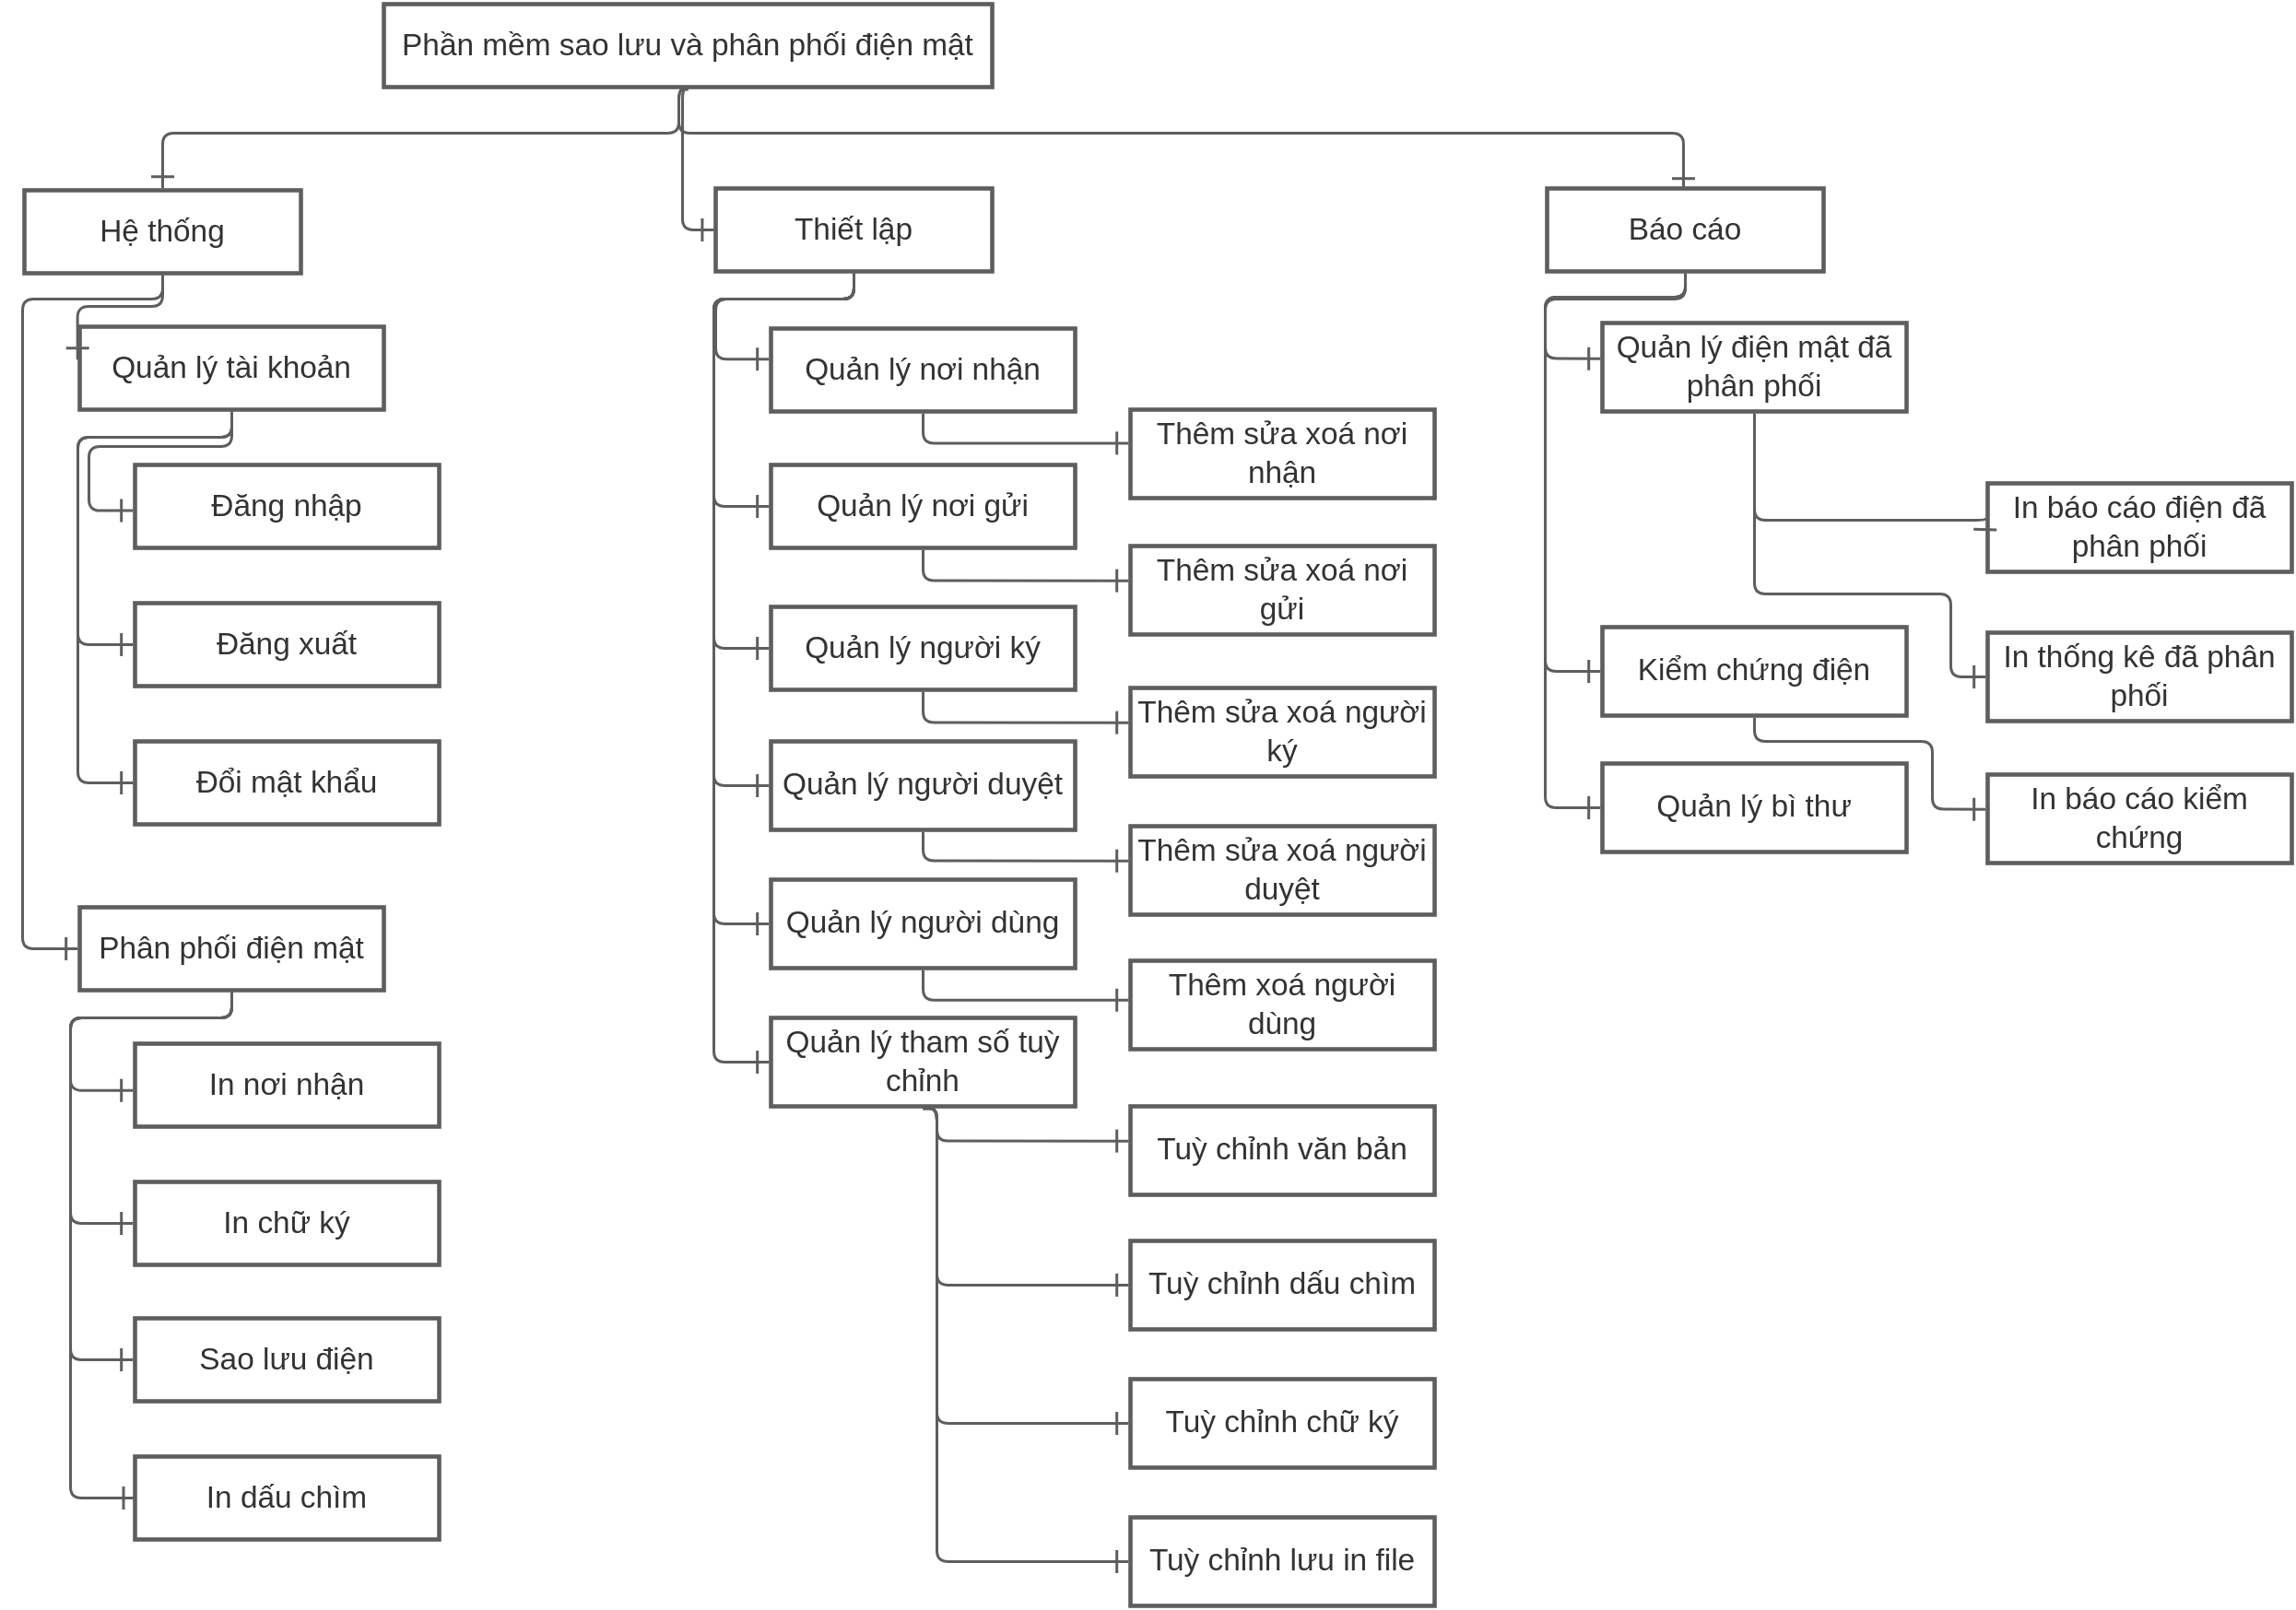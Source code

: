 <mxfile version="14.6.1" type="github">
  <diagram id="HXmjwdDHtW-2PDrq-R1X" name="Page-1">
    <mxGraphModel dx="2245" dy="1555" grid="1" gridSize="10" guides="1" tooltips="1" connect="1" arrows="1" fold="1" page="1" pageScale="1" pageWidth="827" pageHeight="1169" math="0" shadow="0">
      <root>
        <mxCell id="0" />
        <mxCell id="1" parent="0" />
        <UserObject label="Phần mềm sao lưu và phân phối điện mật" lucidchartObjectId="BWRtm46rjLZp" id="SYXMR0q3j1g4OVPBrHDc-1">
          <mxCell style="html=1;overflow=block;blockSpacing=1;whiteSpace=wrap;;whiteSpace=wrap;fontSize=16.7;fontColor=#333333;spacing=3.8;strokeColor=#5e5e5e;strokeOpacity=100;strokeWidth=2.3;" parent="1" vertex="1">
            <mxGeometry x="270" y="80" width="330" height="45" as="geometry" />
          </mxCell>
        </UserObject>
        <UserObject label="Quản lý nơi nhận" lucidchartObjectId="_XRt6zeoN.Gf" id="SYXMR0q3j1g4OVPBrHDc-2">
          <mxCell style="html=1;overflow=block;blockSpacing=1;whiteSpace=wrap;;whiteSpace=wrap;fontSize=16.7;fontColor=#333333;spacing=3.8;strokeColor=#5e5e5e;strokeOpacity=100;strokeWidth=2.3;" parent="1" vertex="1">
            <mxGeometry x="480" y="256" width="165" height="45" as="geometry" />
          </mxCell>
        </UserObject>
        <UserObject label="Quản lý nơi gửi" lucidchartObjectId="zYRtSjyVaJ~g" id="SYXMR0q3j1g4OVPBrHDc-3">
          <mxCell style="html=1;overflow=block;blockSpacing=1;whiteSpace=wrap;;whiteSpace=wrap;fontSize=16.7;fontColor=#333333;spacing=3.8;strokeColor=#5e5e5e;strokeOpacity=100;strokeWidth=2.3;" parent="1" vertex="1">
            <mxGeometry x="480" y="330" width="165" height="45" as="geometry" />
          </mxCell>
        </UserObject>
        <UserObject label="Quản lý người ký" lucidchartObjectId="NYRtOTqZ_NVv" id="SYXMR0q3j1g4OVPBrHDc-4">
          <mxCell style="html=1;overflow=block;blockSpacing=1;whiteSpace=wrap;;whiteSpace=wrap;fontSize=16.7;fontColor=#333333;spacing=3.8;strokeColor=#5e5e5e;strokeOpacity=100;strokeWidth=2.3;" parent="1" vertex="1">
            <mxGeometry x="480" y="407" width="165" height="45" as="geometry" />
          </mxCell>
        </UserObject>
        <UserObject label="Quản lý người duyệt" lucidchartObjectId="8YRtIrDqxyCY" id="SYXMR0q3j1g4OVPBrHDc-5">
          <mxCell style="html=1;overflow=block;blockSpacing=1;whiteSpace=wrap;;whiteSpace=wrap;fontSize=16.7;fontColor=#333333;spacing=3.8;strokeColor=#5e5e5e;strokeOpacity=100;strokeWidth=2.3;" parent="1" vertex="1">
            <mxGeometry x="480" y="480" width="165" height="48" as="geometry" />
          </mxCell>
        </UserObject>
        <UserObject label="Quản lý người dùng" lucidchartObjectId="UZRtOK08Ugrp" id="SYXMR0q3j1g4OVPBrHDc-6">
          <mxCell style="html=1;overflow=block;blockSpacing=1;whiteSpace=wrap;;whiteSpace=wrap;fontSize=16.7;fontColor=#333333;spacing=3.8;strokeColor=#5e5e5e;strokeOpacity=100;strokeWidth=2.3;" parent="1" vertex="1">
            <mxGeometry x="480" y="555" width="165" height="48" as="geometry" />
          </mxCell>
        </UserObject>
        <UserObject label="Hệ thống" lucidchartObjectId="x0RtSGaWzqYy" id="SYXMR0q3j1g4OVPBrHDc-7">
          <mxCell style="html=1;overflow=block;blockSpacing=1;whiteSpace=wrap;;whiteSpace=wrap;fontSize=16.7;fontColor=#333333;spacing=3.8;strokeColor=#5e5e5e;strokeOpacity=100;strokeWidth=2.3;" parent="1" vertex="1">
            <mxGeometry x="75" y="181" width="150" height="45" as="geometry" />
          </mxCell>
        </UserObject>
        <UserObject label="Thiết lập" lucidchartObjectId="O0RtXnmQGvOv" id="SYXMR0q3j1g4OVPBrHDc-8">
          <mxCell style="html=1;overflow=block;blockSpacing=1;whiteSpace=wrap;;whiteSpace=wrap;fontSize=16.7;fontColor=#333333;spacing=3.8;strokeColor=#5e5e5e;strokeOpacity=100;strokeWidth=2.3;" parent="1" vertex="1">
            <mxGeometry x="450" y="180" width="150" height="45" as="geometry" />
          </mxCell>
        </UserObject>
        <UserObject label="Đổi mật khẩu" lucidchartObjectId="U2RtiBz0jdta" id="SYXMR0q3j1g4OVPBrHDc-10">
          <mxCell style="html=1;overflow=block;blockSpacing=1;whiteSpace=wrap;;whiteSpace=wrap;fontSize=16.7;fontColor=#333333;spacing=3.8;strokeColor=#5e5e5e;strokeOpacity=100;strokeWidth=2.3;" parent="1" vertex="1">
            <mxGeometry x="135" y="480" width="165" height="45" as="geometry" />
          </mxCell>
        </UserObject>
        <UserObject label="Quản lý tham số tuỳ chỉnh" lucidchartObjectId=".2RtUtSLXlw7" id="SYXMR0q3j1g4OVPBrHDc-11">
          <mxCell style="html=1;overflow=block;blockSpacing=1;whiteSpace=wrap;;whiteSpace=wrap;fontSize=16.7;fontColor=#333333;spacing=3.8;strokeColor=#5e5e5e;strokeOpacity=100;strokeWidth=2.3;" parent="1" vertex="1">
            <mxGeometry x="480" y="630" width="165" height="48" as="geometry" />
          </mxCell>
        </UserObject>
        <UserObject label="Phân phối điện mật" lucidchartObjectId="83Rt2RFXFAuS" id="SYXMR0q3j1g4OVPBrHDc-12">
          <mxCell style="html=1;overflow=block;blockSpacing=1;whiteSpace=wrap;;whiteSpace=wrap;fontSize=16.7;fontColor=#333333;spacing=3.8;strokeColor=#5e5e5e;strokeOpacity=100;strokeWidth=2.3;" parent="1" vertex="1">
            <mxGeometry x="105" y="570" width="165" height="45" as="geometry" />
          </mxCell>
        </UserObject>
        <UserObject label="In nơi nhận" lucidchartObjectId="q4RttmQEu5-d" id="SYXMR0q3j1g4OVPBrHDc-13">
          <mxCell style="html=1;overflow=block;blockSpacing=1;whiteSpace=wrap;;whiteSpace=wrap;fontSize=16.7;fontColor=#333333;spacing=3.8;strokeColor=#5e5e5e;strokeOpacity=100;strokeWidth=2.3;" parent="1" vertex="1">
            <mxGeometry x="135" y="644" width="165" height="45" as="geometry" />
          </mxCell>
        </UserObject>
        <UserObject label="" lucidchartObjectId="44RtLud3dZWZ" id="SYXMR0q3j1g4OVPBrHDc-14">
          <mxCell style="html=1;jettySize=18;whiteSpace=wrap;fontSize=13;strokeColor=#5E5E5E;strokeWidth=1.5;rounded=1;arcSize=12;edgeStyle=orthogonalEdgeStyle;startArrow=none;;endArrow=ERone;endSize=10;;exitX=0.5;exitY=1.025;exitPerimeter=0;entryX=-0.007;entryY=0.5;entryPerimeter=0;" parent="1" source="SYXMR0q3j1g4OVPBrHDc-1" target="SYXMR0q3j1g4OVPBrHDc-8" edge="1">
            <mxGeometry width="100" height="100" relative="1" as="geometry">
              <Array as="points">
                <mxPoint x="432" y="126" />
                <mxPoint x="432" y="203" />
              </Array>
            </mxGeometry>
          </mxCell>
        </UserObject>
        <UserObject label="" lucidchartObjectId="~4RtuJM~~Rrn" id="SYXMR0q3j1g4OVPBrHDc-15">
          <mxCell style="html=1;jettySize=18;whiteSpace=wrap;fontSize=13;strokeColor=#5E5E5E;strokeWidth=1.5;rounded=1;arcSize=12;edgeStyle=orthogonalEdgeStyle;startArrow=none;;endArrow=ERone;endSize=10;;exitX=0.5;exitY=1.025;exitPerimeter=0;entryX=0.5;entryY=-0.025;entryPerimeter=0;" parent="1" source="SYXMR0q3j1g4OVPBrHDc-1" target="SYXMR0q3j1g4OVPBrHDc-7" edge="1">
            <mxGeometry width="100" height="100" relative="1" as="geometry">
              <Array as="points">
                <mxPoint x="430" y="126" />
                <mxPoint x="430" y="150" />
                <mxPoint x="150" y="150" />
              </Array>
            </mxGeometry>
          </mxCell>
        </UserObject>
        <UserObject label="" lucidchartObjectId="d5RtTB.xoKxd" id="SYXMR0q3j1g4OVPBrHDc-16">
          <mxCell style="html=1;jettySize=18;whiteSpace=wrap;fontSize=13;strokeColor=#5E5E5E;strokeWidth=1.5;rounded=1;arcSize=12;edgeStyle=orthogonalEdgeStyle;startArrow=none;;endArrow=ERone;endSize=10;;exitX=0.5;exitY=1.025;exitPerimeter=0;entryX=0.5;entryY=-0.025;entryPerimeter=0;" parent="1" source="SYXMR0q3j1g4OVPBrHDc-1" edge="1">
            <mxGeometry width="100" height="100" relative="1" as="geometry">
              <Array as="points">
                <mxPoint x="430" y="126" />
                <mxPoint x="430" y="150" />
                <mxPoint x="975" y="150" />
              </Array>
              <mxPoint x="975" y="180.875" as="targetPoint" />
            </mxGeometry>
          </mxCell>
        </UserObject>
        <UserObject label="" lucidchartObjectId="o5Rta2cclwrW" id="SYXMR0q3j1g4OVPBrHDc-17">
          <mxCell style="html=1;jettySize=18;whiteSpace=wrap;fontSize=13;strokeColor=#5E5E5E;strokeWidth=1.5;rounded=1;arcSize=12;edgeStyle=orthogonalEdgeStyle;startArrow=none;;endArrow=ERone;endSize=10;;exitX=0.5;exitY=1.025;exitPerimeter=0;entryX=-0.007;entryY=0.5;entryPerimeter=0;" parent="1" source="SYXMR0q3j1g4OVPBrHDc-8" target="SYXMR0q3j1g4OVPBrHDc-11" edge="1">
            <mxGeometry width="100" height="100" relative="1" as="geometry">
              <Array as="points">
                <mxPoint x="525" y="240" />
                <mxPoint x="449" y="240" />
                <mxPoint x="449" y="654" />
              </Array>
            </mxGeometry>
          </mxCell>
        </UserObject>
        <UserObject label="" lucidchartObjectId="I5RtAfRTcG0i" id="SYXMR0q3j1g4OVPBrHDc-18">
          <mxCell style="html=1;jettySize=18;whiteSpace=wrap;fontSize=13;strokeColor=#5E5E5E;strokeWidth=1.5;rounded=1;arcSize=12;edgeStyle=orthogonalEdgeStyle;startArrow=none;;endArrow=ERone;endSize=10;;exitX=0.5;exitY=1.025;exitPerimeter=0;entryX=-0.007;entryY=0.369;entryPerimeter=0;" parent="1" source="SYXMR0q3j1g4OVPBrHDc-8" target="SYXMR0q3j1g4OVPBrHDc-2" edge="1">
            <mxGeometry width="100" height="100" relative="1" as="geometry">
              <Array as="points">
                <mxPoint x="525" y="240" />
                <mxPoint x="450" y="240" />
                <mxPoint x="450" y="273" />
              </Array>
            </mxGeometry>
          </mxCell>
        </UserObject>
        <UserObject label="" lucidchartObjectId="O5Rtlw.xn-hP" id="SYXMR0q3j1g4OVPBrHDc-19">
          <mxCell style="html=1;jettySize=18;whiteSpace=wrap;fontSize=13;strokeColor=#5E5E5E;strokeWidth=1.5;rounded=1;arcSize=12;edgeStyle=orthogonalEdgeStyle;startArrow=none;;endArrow=ERone;endSize=10;;exitX=0.5;exitY=1.025;exitPerimeter=0;entryX=-0.007;entryY=0.5;entryPerimeter=0;" parent="1" source="SYXMR0q3j1g4OVPBrHDc-8" target="SYXMR0q3j1g4OVPBrHDc-3" edge="1">
            <mxGeometry width="100" height="100" relative="1" as="geometry">
              <Array as="points">
                <mxPoint x="525" y="240" />
                <mxPoint x="449" y="240" />
                <mxPoint x="449" y="353" />
              </Array>
            </mxGeometry>
          </mxCell>
        </UserObject>
        <UserObject label="" lucidchartObjectId="X5Rtr92_vJYC" id="SYXMR0q3j1g4OVPBrHDc-20">
          <mxCell style="html=1;jettySize=18;whiteSpace=wrap;fontSize=13;strokeColor=#5E5E5E;strokeWidth=1.5;rounded=1;arcSize=12;edgeStyle=orthogonalEdgeStyle;startArrow=none;;endArrow=ERone;endSize=10;;exitX=0.5;exitY=1.025;exitPerimeter=0;entryX=-0.007;entryY=0.5;entryPerimeter=0;" parent="1" source="SYXMR0q3j1g4OVPBrHDc-8" target="SYXMR0q3j1g4OVPBrHDc-4" edge="1">
            <mxGeometry width="100" height="100" relative="1" as="geometry">
              <Array as="points">
                <mxPoint x="525" y="240" />
                <mxPoint x="449" y="240" />
                <mxPoint x="449" y="430" />
              </Array>
            </mxGeometry>
          </mxCell>
        </UserObject>
        <UserObject label="" lucidchartObjectId="15RtAZ68ysGj" id="SYXMR0q3j1g4OVPBrHDc-21">
          <mxCell style="html=1;jettySize=18;whiteSpace=wrap;fontSize=13;strokeColor=#5E5E5E;strokeWidth=1.5;rounded=1;arcSize=12;edgeStyle=orthogonalEdgeStyle;startArrow=none;;endArrow=ERone;endSize=10;;exitX=0.5;exitY=1.025;exitPerimeter=0;entryX=-0.007;entryY=0.5;entryPerimeter=0;" parent="1" source="SYXMR0q3j1g4OVPBrHDc-8" target="SYXMR0q3j1g4OVPBrHDc-5" edge="1">
            <mxGeometry width="100" height="100" relative="1" as="geometry">
              <Array as="points">
                <mxPoint x="525" y="240" />
                <mxPoint x="449" y="240" />
                <mxPoint x="449" y="504" />
              </Array>
            </mxGeometry>
          </mxCell>
        </UserObject>
        <UserObject label="" lucidchartObjectId="45Rtf0YArZXg" id="SYXMR0q3j1g4OVPBrHDc-22">
          <mxCell style="html=1;jettySize=18;whiteSpace=wrap;fontSize=13;strokeColor=#5E5E5E;strokeWidth=1.5;rounded=1;arcSize=12;edgeStyle=orthogonalEdgeStyle;startArrow=none;;endArrow=ERone;endSize=10;;exitX=0.5;exitY=1.025;exitPerimeter=0;entryX=-0.007;entryY=0.5;entryPerimeter=0;" parent="1" source="SYXMR0q3j1g4OVPBrHDc-8" target="SYXMR0q3j1g4OVPBrHDc-6" edge="1">
            <mxGeometry width="100" height="100" relative="1" as="geometry">
              <Array as="points">
                <mxPoint x="525" y="240" />
                <mxPoint x="449" y="240" />
                <mxPoint x="449" y="579" />
              </Array>
            </mxGeometry>
          </mxCell>
        </UserObject>
        <UserObject label="Quản lý tài khoản" lucidchartObjectId="F.RtwlzIb5BY" id="SYXMR0q3j1g4OVPBrHDc-23">
          <mxCell style="html=1;overflow=block;blockSpacing=1;whiteSpace=wrap;;whiteSpace=wrap;fontSize=16.7;fontColor=#333333;spacing=3.8;strokeColor=#5e5e5e;strokeOpacity=100;strokeWidth=2.3;" parent="1" vertex="1">
            <mxGeometry x="105" y="255" width="165" height="45" as="geometry" />
          </mxCell>
        </UserObject>
        <UserObject label="Đăng nhập" lucidchartObjectId="b~RtRSquqPIY" id="SYXMR0q3j1g4OVPBrHDc-24">
          <mxCell style="html=1;overflow=block;blockSpacing=1;whiteSpace=wrap;;whiteSpace=wrap;fontSize=16.7;fontColor=#333333;spacing=3.8;strokeColor=#5e5e5e;strokeOpacity=100;strokeWidth=2.3;" parent="1" vertex="1">
            <mxGeometry x="135" y="330" width="165" height="45" as="geometry" />
          </mxCell>
        </UserObject>
        <UserObject label="Đăng xuất" lucidchartObjectId="l~RtHNCokl0." id="SYXMR0q3j1g4OVPBrHDc-25">
          <mxCell style="html=1;overflow=block;blockSpacing=1;whiteSpace=wrap;;whiteSpace=wrap;fontSize=16.7;fontColor=#333333;spacing=3.8;strokeColor=#5e5e5e;strokeOpacity=100;strokeWidth=2.3;" parent="1" vertex="1">
            <mxGeometry x="135" y="405" width="165" height="45" as="geometry" />
          </mxCell>
        </UserObject>
        <UserObject label="" lucidchartObjectId="DcStPfMn7d6g" id="SYXMR0q3j1g4OVPBrHDc-29">
          <mxCell style="html=1;jettySize=18;whiteSpace=wrap;fontSize=13;strokeColor=#5E5E5E;strokeWidth=1.5;rounded=1;arcSize=12;edgeStyle=orthogonalEdgeStyle;startArrow=none;;endArrow=ERone;endSize=10;;exitX=0.5;exitY=1.025;exitPerimeter=0;entryX=-0.007;entryY=0.397;entryPerimeter=0;" parent="1" source="SYXMR0q3j1g4OVPBrHDc-7" target="SYXMR0q3j1g4OVPBrHDc-23" edge="1">
            <mxGeometry width="100" height="100" relative="1" as="geometry">
              <Array as="points" />
            </mxGeometry>
          </mxCell>
        </UserObject>
        <UserObject label="" lucidchartObjectId="IcSt.SOY5_kw" id="SYXMR0q3j1g4OVPBrHDc-30">
          <mxCell style="html=1;jettySize=18;whiteSpace=wrap;fontSize=13;strokeColor=#5E5E5E;strokeWidth=1.5;rounded=1;arcSize=12;edgeStyle=orthogonalEdgeStyle;startArrow=none;;endArrow=ERone;endSize=10;;exitX=0.5;exitY=1.025;exitPerimeter=0;entryX=-0.007;entryY=0.5;entryPerimeter=0;" parent="1" source="SYXMR0q3j1g4OVPBrHDc-7" target="SYXMR0q3j1g4OVPBrHDc-12" edge="1">
            <mxGeometry width="100" height="100" relative="1" as="geometry">
              <Array as="points">
                <mxPoint x="150" y="240" />
                <mxPoint x="74" y="240" />
                <mxPoint x="74" y="593" />
              </Array>
            </mxGeometry>
          </mxCell>
        </UserObject>
        <UserObject label="" lucidchartObjectId="0cStZXvyF0i_" id="SYXMR0q3j1g4OVPBrHDc-31">
          <mxCell style="html=1;jettySize=18;whiteSpace=wrap;fontSize=13;strokeColor=#5E5E5E;strokeWidth=1.5;rounded=1;arcSize=12;edgeStyle=orthogonalEdgeStyle;startArrow=none;;endArrow=ERone;endSize=10;;exitX=0.5;exitY=1.025;exitPerimeter=0;entryX=-0.007;entryY=0.55;entryPerimeter=0;" parent="1" source="SYXMR0q3j1g4OVPBrHDc-23" target="SYXMR0q3j1g4OVPBrHDc-24" edge="1">
            <mxGeometry width="100" height="100" relative="1" as="geometry">
              <Array as="points">
                <mxPoint x="188" y="320" />
                <mxPoint x="110" y="320" />
                <mxPoint x="110" y="355" />
              </Array>
            </mxGeometry>
          </mxCell>
        </UserObject>
        <UserObject label="" lucidchartObjectId="6cStt-LFvuJ4" id="SYXMR0q3j1g4OVPBrHDc-32">
          <mxCell style="html=1;jettySize=18;whiteSpace=wrap;fontSize=13;strokeColor=#5E5E5E;strokeWidth=1.5;rounded=1;arcSize=12;edgeStyle=orthogonalEdgeStyle;startArrow=none;;endArrow=ERone;endSize=10;;exitX=0.5;exitY=1.025;exitPerimeter=0;entryX=-0.007;entryY=0.5;entryPerimeter=0;" parent="1" source="SYXMR0q3j1g4OVPBrHDc-23" target="SYXMR0q3j1g4OVPBrHDc-25" edge="1">
            <mxGeometry width="100" height="100" relative="1" as="geometry">
              <Array as="points">
                <mxPoint x="188" y="315" />
                <mxPoint x="104" y="315" />
                <mxPoint x="104" y="428" />
              </Array>
            </mxGeometry>
          </mxCell>
        </UserObject>
        <UserObject label="" lucidchartObjectId="cdStKkcxMZG1" id="SYXMR0q3j1g4OVPBrHDc-33">
          <mxCell style="html=1;jettySize=18;whiteSpace=wrap;fontSize=13;strokeColor=#5E5E5E;strokeWidth=1.5;rounded=1;arcSize=12;edgeStyle=orthogonalEdgeStyle;startArrow=none;;endArrow=ERone;endSize=10;;exitX=0.5;exitY=1.025;exitPerimeter=0;entryX=-0.007;entryY=0.5;entryPerimeter=0;" parent="1" source="SYXMR0q3j1g4OVPBrHDc-23" target="SYXMR0q3j1g4OVPBrHDc-10" edge="1">
            <mxGeometry width="100" height="100" relative="1" as="geometry">
              <Array as="points">
                <mxPoint x="188" y="315" />
                <mxPoint x="104" y="315" />
                <mxPoint x="104" y="503" />
              </Array>
            </mxGeometry>
          </mxCell>
        </UserObject>
        <UserObject label="In chữ ký" lucidchartObjectId="OdStDjDrAuDr" id="SYXMR0q3j1g4OVPBrHDc-34">
          <mxCell style="html=1;overflow=block;blockSpacing=1;whiteSpace=wrap;;whiteSpace=wrap;fontSize=16.7;fontColor=#333333;spacing=3.8;strokeColor=#5e5e5e;strokeOpacity=100;strokeWidth=2.3;" parent="1" vertex="1">
            <mxGeometry x="135" y="719" width="165" height="45" as="geometry" />
          </mxCell>
        </UserObject>
        <UserObject label=" Sao lưu điện" lucidchartObjectId="ueStz-44g-aY" id="SYXMR0q3j1g4OVPBrHDc-35">
          <mxCell style="html=1;overflow=block;blockSpacing=1;whiteSpace=wrap;;whiteSpace=wrap;fontSize=16.7;fontColor=#333333;spacing=3.8;strokeColor=#5e5e5e;strokeOpacity=100;strokeWidth=2.3;" parent="1" vertex="1">
            <mxGeometry x="135" y="793" width="165" height="45" as="geometry" />
          </mxCell>
        </UserObject>
        <UserObject label="" lucidchartObjectId="jfStp-W89U2F" id="SYXMR0q3j1g4OVPBrHDc-36">
          <mxCell style="html=1;jettySize=18;whiteSpace=wrap;fontSize=13;strokeColor=#5E5E5E;strokeWidth=1.5;rounded=1;arcSize=12;edgeStyle=orthogonalEdgeStyle;startArrow=none;;endArrow=ERone;endSize=10;;exitX=0.5;exitY=1.025;exitPerimeter=0;entryX=-0.007;entryY=0.564;entryPerimeter=0;" parent="1" source="SYXMR0q3j1g4OVPBrHDc-12" target="SYXMR0q3j1g4OVPBrHDc-13" edge="1">
            <mxGeometry width="100" height="100" relative="1" as="geometry">
              <Array as="points">
                <mxPoint x="188" y="630" />
                <mxPoint x="100" y="630" />
                <mxPoint x="100" y="669" />
              </Array>
            </mxGeometry>
          </mxCell>
        </UserObject>
        <UserObject label="" lucidchartObjectId="nfStR-.Wux1q" id="SYXMR0q3j1g4OVPBrHDc-37">
          <mxCell style="html=1;jettySize=18;whiteSpace=wrap;fontSize=13;strokeColor=#5E5E5E;strokeWidth=1.5;rounded=1;arcSize=12;edgeStyle=orthogonalEdgeStyle;startArrow=none;;endArrow=ERone;endSize=10;;exitX=0.5;exitY=1.025;exitPerimeter=0;entryX=-0.007;entryY=0.5;entryPerimeter=0;" parent="1" source="SYXMR0q3j1g4OVPBrHDc-12" target="SYXMR0q3j1g4OVPBrHDc-34" edge="1">
            <mxGeometry width="100" height="100" relative="1" as="geometry">
              <Array as="points">
                <mxPoint x="188" y="630" />
                <mxPoint x="100" y="630" />
                <mxPoint x="100" y="742" />
              </Array>
            </mxGeometry>
          </mxCell>
        </UserObject>
        <UserObject label="" lucidchartObjectId="rfStXBlX055." id="SYXMR0q3j1g4OVPBrHDc-38">
          <mxCell style="html=1;jettySize=18;whiteSpace=wrap;fontSize=13;strokeColor=#5E5E5E;strokeWidth=1.5;rounded=1;arcSize=12;edgeStyle=orthogonalEdgeStyle;startArrow=none;;endArrow=ERone;endSize=10;;exitX=0.5;exitY=1.025;exitPerimeter=0;entryX=-0.007;entryY=0.5;entryPerimeter=0;" parent="1" source="SYXMR0q3j1g4OVPBrHDc-12" target="SYXMR0q3j1g4OVPBrHDc-35" edge="1">
            <mxGeometry width="100" height="100" relative="1" as="geometry">
              <Array as="points">
                <mxPoint x="188" y="630" />
                <mxPoint x="100" y="630" />
                <mxPoint x="100" y="816" />
              </Array>
            </mxGeometry>
          </mxCell>
        </UserObject>
        <UserObject label="Thêm sửa xoá nơi nhận" lucidchartObjectId="IgStCuuDvAbt" id="SYXMR0q3j1g4OVPBrHDc-42">
          <mxCell style="html=1;overflow=block;blockSpacing=1;whiteSpace=wrap;;whiteSpace=wrap;fontSize=16.7;fontColor=#333333;spacing=3.8;strokeColor=#5e5e5e;strokeOpacity=100;strokeWidth=2.3;" parent="1" vertex="1">
            <mxGeometry x="675" y="300" width="165" height="48" as="geometry" />
          </mxCell>
        </UserObject>
        <UserObject label="Thêm sửa xoá nơi gửi" lucidchartObjectId="3gSt-o6NFaS." id="SYXMR0q3j1g4OVPBrHDc-43">
          <mxCell style="html=1;overflow=block;blockSpacing=1;whiteSpace=wrap;;whiteSpace=wrap;fontSize=16.7;fontColor=#333333;spacing=3.8;strokeColor=#5e5e5e;strokeOpacity=100;strokeWidth=2.3;" parent="1" vertex="1">
            <mxGeometry x="675" y="374" width="165" height="48" as="geometry" />
          </mxCell>
        </UserObject>
        <UserObject label="Thêm sửa xoá người ký" lucidchartObjectId="chStgV_YIUC." id="SYXMR0q3j1g4OVPBrHDc-44">
          <mxCell style="html=1;overflow=block;blockSpacing=1;whiteSpace=wrap;;whiteSpace=wrap;fontSize=16.7;fontColor=#333333;spacing=3.8;strokeColor=#5e5e5e;strokeOpacity=100;strokeWidth=2.3;" parent="1" vertex="1">
            <mxGeometry x="675" y="451" width="165" height="48" as="geometry" />
          </mxCell>
        </UserObject>
        <UserObject label="Thêm xoá người dùng" lucidchartObjectId="vhStVbTzX4ot" id="SYXMR0q3j1g4OVPBrHDc-45">
          <mxCell style="html=1;overflow=block;blockSpacing=1;whiteSpace=wrap;;whiteSpace=wrap;fontSize=16.7;fontColor=#333333;spacing=3.8;strokeColor=#5e5e5e;strokeOpacity=100;strokeWidth=2.3;" parent="1" vertex="1">
            <mxGeometry x="675" y="599" width="165" height="48" as="geometry" />
          </mxCell>
        </UserObject>
        <UserObject label="Thêm sửa xoá người duyệt" lucidchartObjectId="xhStHcR59zLu" id="SYXMR0q3j1g4OVPBrHDc-46">
          <mxCell style="html=1;overflow=block;blockSpacing=1;whiteSpace=wrap;;whiteSpace=wrap;fontSize=16.7;fontColor=#333333;spacing=3.8;strokeColor=#5e5e5e;strokeOpacity=100;strokeWidth=2.3;" parent="1" vertex="1">
            <mxGeometry x="675" y="526" width="165" height="48" as="geometry" />
          </mxCell>
        </UserObject>
        <UserObject label="Tuỳ chỉnh văn bản" lucidchartObjectId=".hSt70pu1bUK" id="SYXMR0q3j1g4OVPBrHDc-47">
          <mxCell style="html=1;overflow=block;blockSpacing=1;whiteSpace=wrap;;whiteSpace=wrap;fontSize=16.7;fontColor=#333333;spacing=3.8;strokeColor=#5e5e5e;strokeOpacity=100;strokeWidth=2.3;" parent="1" vertex="1">
            <mxGeometry x="675" y="678" width="165" height="48" as="geometry" />
          </mxCell>
        </UserObject>
        <UserObject label="Tuỳ chỉnh dấu chìm" lucidchartObjectId="QiStZsH8k4G-" id="SYXMR0q3j1g4OVPBrHDc-48">
          <mxCell style="html=1;overflow=block;blockSpacing=1;whiteSpace=wrap;;whiteSpace=wrap;fontSize=16.7;fontColor=#333333;spacing=3.8;strokeColor=#5e5e5e;strokeOpacity=100;strokeWidth=2.3;" parent="1" vertex="1">
            <mxGeometry x="675" y="751" width="165" height="48" as="geometry" />
          </mxCell>
        </UserObject>
        <UserObject label="Tuỳ chỉnh chữ ký" lucidchartObjectId=".iSt6mAJOEX2" id="SYXMR0q3j1g4OVPBrHDc-49">
          <mxCell style="html=1;overflow=block;blockSpacing=1;whiteSpace=wrap;;whiteSpace=wrap;fontSize=16.7;fontColor=#333333;spacing=3.8;strokeColor=#5e5e5e;strokeOpacity=100;strokeWidth=2.3;" parent="1" vertex="1">
            <mxGeometry x="675" y="826" width="165" height="48" as="geometry" />
          </mxCell>
        </UserObject>
        <UserObject label="Tuỳ chỉnh lưu in file" lucidchartObjectId="IjStJTXk00E2" id="SYXMR0q3j1g4OVPBrHDc-50">
          <mxCell style="html=1;overflow=block;blockSpacing=1;whiteSpace=wrap;;whiteSpace=wrap;fontSize=16.7;fontColor=#333333;spacing=3.8;strokeColor=#5e5e5e;strokeOpacity=100;strokeWidth=2.3;" parent="1" vertex="1">
            <mxGeometry x="675" y="901" width="165" height="48" as="geometry" />
          </mxCell>
        </UserObject>
        <UserObject label="" lucidchartObjectId="YjStvUbylQ.s" id="SYXMR0q3j1g4OVPBrHDc-51">
          <mxCell style="html=1;jettySize=18;whiteSpace=wrap;fontSize=13;strokeColor=#5E5E5E;strokeWidth=1.5;rounded=1;arcSize=12;edgeStyle=orthogonalEdgeStyle;startArrow=none;;endArrow=ERone;endSize=10;;exitX=0.5;exitY=1.024;exitPerimeter=0;entryX=-0.007;entryY=0.392;entryPerimeter=0;" parent="1" source="SYXMR0q3j1g4OVPBrHDc-11" target="SYXMR0q3j1g4OVPBrHDc-47" edge="1">
            <mxGeometry width="100" height="100" relative="1" as="geometry">
              <Array as="points">
                <mxPoint x="570" y="679" />
                <mxPoint x="570" y="697" />
              </Array>
            </mxGeometry>
          </mxCell>
        </UserObject>
        <UserObject label="" lucidchartObjectId="5jStCqbdPUYr" id="SYXMR0q3j1g4OVPBrHDc-52">
          <mxCell style="html=1;jettySize=18;whiteSpace=wrap;fontSize=13;strokeColor=#5E5E5E;strokeWidth=1.5;rounded=1;arcSize=12;edgeStyle=orthogonalEdgeStyle;startArrow=none;;endArrow=ERone;endSize=10;;exitX=0.5;exitY=1.025;exitPerimeter=0;entryX=-0.007;entryY=0.379;entryPerimeter=0;" parent="1" source="SYXMR0q3j1g4OVPBrHDc-2" target="SYXMR0q3j1g4OVPBrHDc-42" edge="1">
            <mxGeometry width="100" height="100" relative="1" as="geometry">
              <Array as="points">
                <mxPoint x="563" y="318" />
              </Array>
            </mxGeometry>
          </mxCell>
        </UserObject>
        <UserObject label="" lucidchartObjectId="9jStsfzBCAd1" id="SYXMR0q3j1g4OVPBrHDc-53">
          <mxCell style="html=1;jettySize=18;whiteSpace=wrap;fontSize=13;strokeColor=#5E5E5E;strokeWidth=1.5;rounded=1;arcSize=12;edgeStyle=orthogonalEdgeStyle;startArrow=none;;endArrow=ERone;endSize=10;;exitX=0.5;exitY=1.025;exitPerimeter=0;entryX=-0.007;entryY=0.392;entryPerimeter=0;" parent="1" source="SYXMR0q3j1g4OVPBrHDc-3" target="SYXMR0q3j1g4OVPBrHDc-43" edge="1">
            <mxGeometry width="100" height="100" relative="1" as="geometry">
              <Array as="points">
                <mxPoint x="563" y="393" />
              </Array>
            </mxGeometry>
          </mxCell>
        </UserObject>
        <UserObject label="" lucidchartObjectId="~jStavuc6i3A" id="SYXMR0q3j1g4OVPBrHDc-54">
          <mxCell style="html=1;jettySize=18;whiteSpace=wrap;fontSize=13;strokeColor=#5E5E5E;strokeWidth=1.5;rounded=1;arcSize=12;edgeStyle=orthogonalEdgeStyle;startArrow=none;;endArrow=ERone;endSize=10;;exitX=0.5;exitY=1.025;exitPerimeter=0;entryX=-0.007;entryY=0.392;entryPerimeter=0;" parent="1" source="SYXMR0q3j1g4OVPBrHDc-4" target="SYXMR0q3j1g4OVPBrHDc-44" edge="1">
            <mxGeometry width="100" height="100" relative="1" as="geometry">
              <Array as="points">
                <mxPoint x="563" y="470" />
              </Array>
            </mxGeometry>
          </mxCell>
        </UserObject>
        <UserObject label="" lucidchartObjectId="bkStI-TbMNXp" id="SYXMR0q3j1g4OVPBrHDc-55">
          <mxCell style="html=1;jettySize=18;whiteSpace=wrap;fontSize=13;strokeColor=#5E5E5E;strokeWidth=1.5;rounded=1;arcSize=12;edgeStyle=orthogonalEdgeStyle;startArrow=none;;endArrow=ERone;endSize=10;;exitX=0.5;exitY=1.024;exitPerimeter=0;entryX=-0.007;entryY=0.392;entryPerimeter=0;" parent="1" source="SYXMR0q3j1g4OVPBrHDc-5" target="SYXMR0q3j1g4OVPBrHDc-46" edge="1">
            <mxGeometry width="100" height="100" relative="1" as="geometry">
              <Array as="points">
                <mxPoint x="563" y="545" />
              </Array>
            </mxGeometry>
          </mxCell>
        </UserObject>
        <UserObject label="" lucidchartObjectId="dkStE_tX~yZE" id="SYXMR0q3j1g4OVPBrHDc-56">
          <mxCell style="html=1;jettySize=18;whiteSpace=wrap;fontSize=13;strokeColor=#5E5E5E;strokeWidth=1.5;rounded=1;arcSize=12;edgeStyle=orthogonalEdgeStyle;startArrow=none;;endArrow=ERone;endSize=10;;exitX=0.5;exitY=1.024;exitPerimeter=0;entryX=-0.007;entryY=0.445;entryPerimeter=0;" parent="1" source="SYXMR0q3j1g4OVPBrHDc-6" target="SYXMR0q3j1g4OVPBrHDc-45" edge="1">
            <mxGeometry width="100" height="100" relative="1" as="geometry">
              <Array as="points">
                <mxPoint x="563" y="620" />
              </Array>
            </mxGeometry>
          </mxCell>
        </UserObject>
        <UserObject label="" lucidchartObjectId="fkStBbWZT2lS" id="SYXMR0q3j1g4OVPBrHDc-57">
          <mxCell style="html=1;jettySize=18;whiteSpace=wrap;fontSize=13;strokeColor=#5E5E5E;strokeWidth=1.5;rounded=1;arcSize=12;edgeStyle=orthogonalEdgeStyle;startArrow=none;;endArrow=ERone;endSize=10;;exitX=0.5;exitY=1.024;exitPerimeter=0;entryX=-0.007;entryY=0.5;entryPerimeter=0;" parent="1" source="SYXMR0q3j1g4OVPBrHDc-11" target="SYXMR0q3j1g4OVPBrHDc-48" edge="1">
            <mxGeometry width="100" height="100" relative="1" as="geometry">
              <Array as="points">
                <mxPoint x="570" y="679" />
                <mxPoint x="570" y="775" />
              </Array>
            </mxGeometry>
          </mxCell>
        </UserObject>
        <UserObject label="" lucidchartObjectId="kkStonSwtsTt" id="SYXMR0q3j1g4OVPBrHDc-58">
          <mxCell style="html=1;jettySize=18;whiteSpace=wrap;fontSize=13;strokeColor=#5E5E5E;strokeWidth=1.5;rounded=1;arcSize=12;edgeStyle=orthogonalEdgeStyle;startArrow=none;;endArrow=ERone;endSize=10;;exitX=0.5;exitY=1.024;exitPerimeter=0;entryX=-0.007;entryY=0.5;entryPerimeter=0;" parent="1" source="SYXMR0q3j1g4OVPBrHDc-11" target="SYXMR0q3j1g4OVPBrHDc-49" edge="1">
            <mxGeometry width="100" height="100" relative="1" as="geometry">
              <Array as="points">
                <mxPoint x="570" y="679" />
                <mxPoint x="570" y="850" />
              </Array>
            </mxGeometry>
          </mxCell>
        </UserObject>
        <UserObject label="" lucidchartObjectId="okStrSnm3kxF" id="SYXMR0q3j1g4OVPBrHDc-59">
          <mxCell style="html=1;jettySize=18;whiteSpace=wrap;fontSize=13;strokeColor=#5E5E5E;strokeWidth=1.5;rounded=1;arcSize=12;edgeStyle=orthogonalEdgeStyle;startArrow=none;;endArrow=ERone;endSize=10;;exitX=0.5;exitY=1.024;exitPerimeter=0;entryX=-0.007;entryY=0.5;entryPerimeter=0;" parent="1" source="SYXMR0q3j1g4OVPBrHDc-11" target="SYXMR0q3j1g4OVPBrHDc-50" edge="1">
            <mxGeometry width="100" height="100" relative="1" as="geometry">
              <Array as="points">
                <mxPoint x="570" y="679" />
                <mxPoint x="570" y="925" />
              </Array>
            </mxGeometry>
          </mxCell>
        </UserObject>
        <UserObject label="In dấu chìm" lucidchartObjectId="rGStghzEUX4U" id="SYXMR0q3j1g4OVPBrHDc-60">
          <mxCell style="html=1;overflow=block;blockSpacing=1;whiteSpace=wrap;;whiteSpace=wrap;fontSize=16.7;fontColor=#333333;spacing=3.8;strokeColor=#5e5e5e;strokeOpacity=100;strokeWidth=2.3;" parent="1" vertex="1">
            <mxGeometry x="135" y="868" width="165" height="45" as="geometry" />
          </mxCell>
        </UserObject>
        <UserObject label="Báo cáo" lucidchartObjectId="80RtK2QlHR7Z" id="SYXMR0q3j1g4OVPBrHDc-62">
          <mxCell style="html=1;overflow=block;blockSpacing=1;whiteSpace=wrap;;whiteSpace=wrap;fontSize=16.7;fontColor=#333333;spacing=3.8;strokeColor=#5e5e5e;strokeOpacity=100;strokeWidth=2.3;" parent="1" vertex="1">
            <mxGeometry x="901" y="180" width="150" height="45" as="geometry" />
          </mxCell>
        </UserObject>
        <UserObject label="Quản lý điện mật đã phân phối" lucidchartObjectId="ebStJVpdzsas" id="SYXMR0q3j1g4OVPBrHDc-63">
          <mxCell style="html=1;overflow=block;blockSpacing=1;whiteSpace=wrap;;whiteSpace=wrap;fontSize=16.7;fontColor=#333333;spacing=3.8;strokeColor=#5e5e5e;strokeOpacity=100;strokeWidth=2.3;" parent="1" vertex="1">
            <mxGeometry x="931" y="253" width="165" height="48" as="geometry" />
          </mxCell>
        </UserObject>
        <UserObject label="Kiểm chứng điện" lucidchartObjectId="zbStTriZYIG_" id="SYXMR0q3j1g4OVPBrHDc-64">
          <mxCell style="html=1;overflow=block;blockSpacing=1;whiteSpace=wrap;;whiteSpace=wrap;fontSize=16.7;fontColor=#333333;spacing=3.8;strokeColor=#5e5e5e;strokeOpacity=100;strokeWidth=2.3;" parent="1" vertex="1">
            <mxGeometry x="931" y="418" width="165" height="48" as="geometry" />
          </mxCell>
        </UserObject>
        <UserObject label=" Quản lý bì thư" lucidchartObjectId="0bSt15s~xeNY" id="SYXMR0q3j1g4OVPBrHDc-65">
          <mxCell style="html=1;overflow=block;blockSpacing=1;whiteSpace=wrap;;whiteSpace=wrap;fontSize=16.7;fontColor=#333333;spacing=3.8;strokeColor=#5e5e5e;strokeOpacity=100;strokeWidth=2.3;" parent="1" vertex="1">
            <mxGeometry x="931" y="492" width="165" height="48" as="geometry" />
          </mxCell>
        </UserObject>
        <UserObject label="" lucidchartObjectId="2fStlkXQ_2mH" id="SYXMR0q3j1g4OVPBrHDc-66">
          <mxCell style="html=1;jettySize=18;whiteSpace=wrap;fontSize=13;strokeColor=#5E5E5E;strokeWidth=1.5;rounded=1;arcSize=12;edgeStyle=orthogonalEdgeStyle;startArrow=none;;endArrow=ERone;endSize=10;;exitX=0.5;exitY=1.025;exitPerimeter=0;entryX=-0.007;entryY=0.403;entryPerimeter=0;" parent="1" source="SYXMR0q3j1g4OVPBrHDc-62" target="SYXMR0q3j1g4OVPBrHDc-63" edge="1">
            <mxGeometry width="100" height="100" relative="1" as="geometry">
              <Array as="points">
                <mxPoint x="976" y="240" />
                <mxPoint x="900" y="240" />
                <mxPoint x="900" y="272" />
              </Array>
            </mxGeometry>
          </mxCell>
        </UserObject>
        <UserObject label="" lucidchartObjectId="5fStFcdreDN." id="SYXMR0q3j1g4OVPBrHDc-67">
          <mxCell style="html=1;jettySize=18;whiteSpace=wrap;fontSize=13;strokeColor=#5E5E5E;strokeWidth=1.5;rounded=1;arcSize=12;edgeStyle=orthogonalEdgeStyle;startArrow=none;;endArrow=ERone;endSize=10;;exitX=0.5;exitY=1.025;exitPerimeter=0;entryX=-0.007;entryY=0.5;entryPerimeter=0;" parent="1" source="SYXMR0q3j1g4OVPBrHDc-62" target="SYXMR0q3j1g4OVPBrHDc-64" edge="1">
            <mxGeometry width="100" height="100" relative="1" as="geometry">
              <Array as="points">
                <mxPoint x="976" y="239" />
                <mxPoint x="900" y="239" />
                <mxPoint x="900" y="442" />
              </Array>
            </mxGeometry>
          </mxCell>
        </UserObject>
        <UserObject label="" lucidchartObjectId="~fStzrI5oCzT" id="SYXMR0q3j1g4OVPBrHDc-68">
          <mxCell style="html=1;jettySize=18;whiteSpace=wrap;fontSize=13;strokeColor=#5E5E5E;strokeWidth=1.5;rounded=1;arcSize=12;edgeStyle=orthogonalEdgeStyle;startArrow=none;;endArrow=ERone;endSize=10;;exitX=0.5;exitY=1.025;exitPerimeter=0;entryX=-0.007;entryY=0.5;entryPerimeter=0;" parent="1" source="SYXMR0q3j1g4OVPBrHDc-62" target="SYXMR0q3j1g4OVPBrHDc-65" edge="1">
            <mxGeometry width="100" height="100" relative="1" as="geometry">
              <Array as="points">
                <mxPoint x="976" y="239" />
                <mxPoint x="900" y="239" />
                <mxPoint x="900" y="516" />
              </Array>
            </mxGeometry>
          </mxCell>
        </UserObject>
        <UserObject label="In báo cáo điện đã phân phối" lucidchartObjectId="j~StgypKFXdf" id="SYXMR0q3j1g4OVPBrHDc-69">
          <mxCell style="html=1;overflow=block;blockSpacing=1;whiteSpace=wrap;;whiteSpace=wrap;fontSize=16.7;fontColor=#333333;spacing=3.8;strokeColor=#5e5e5e;strokeOpacity=100;strokeWidth=2.3;" parent="1" vertex="1">
            <mxGeometry x="1140" y="340" width="165" height="48" as="geometry" />
          </mxCell>
        </UserObject>
        <UserObject label="In thống kê đã phân phối" lucidchartObjectId="w~StomvNIdrI" id="SYXMR0q3j1g4OVPBrHDc-70">
          <mxCell style="html=1;overflow=block;blockSpacing=1;whiteSpace=wrap;;whiteSpace=wrap;fontSize=16.7;fontColor=#333333;spacing=3.8;strokeColor=#5e5e5e;strokeOpacity=100;strokeWidth=2.3;" parent="1" vertex="1">
            <mxGeometry x="1140" y="421" width="165" height="48" as="geometry" />
          </mxCell>
        </UserObject>
        <UserObject label="In báo cáo kiểm chứng" lucidchartObjectId="EaTtpWivdl3d" id="SYXMR0q3j1g4OVPBrHDc-71">
          <mxCell style="html=1;overflow=block;blockSpacing=1;whiteSpace=wrap;;whiteSpace=wrap;fontSize=16.7;fontColor=#333333;spacing=3.8;strokeColor=#5e5e5e;strokeOpacity=100;strokeWidth=2.3;" parent="1" vertex="1">
            <mxGeometry x="1140" y="498" width="165" height="48" as="geometry" />
          </mxCell>
        </UserObject>
        <UserObject label="" lucidchartObjectId="wbTterlC~KLV" id="SYXMR0q3j1g4OVPBrHDc-72">
          <mxCell style="html=1;jettySize=18;whiteSpace=wrap;fontSize=13;strokeColor=#5E5E5E;strokeWidth=1.5;rounded=1;arcSize=12;edgeStyle=orthogonalEdgeStyle;startArrow=none;;endArrow=ERone;endSize=10;;exitX=0.5;exitY=1.024;exitPerimeter=0;entryX=-0.007;entryY=0.392;entryPerimeter=0;" parent="1" source="SYXMR0q3j1g4OVPBrHDc-63" target="SYXMR0q3j1g4OVPBrHDc-69" edge="1">
            <mxGeometry width="100" height="100" relative="1" as="geometry">
              <Array as="points">
                <mxPoint x="1014" y="360" />
                <mxPoint x="1139" y="360" />
              </Array>
            </mxGeometry>
          </mxCell>
        </UserObject>
        <UserObject label="" lucidchartObjectId="AbTtTZZKyk29" id="SYXMR0q3j1g4OVPBrHDc-73">
          <mxCell style="html=1;jettySize=18;whiteSpace=wrap;fontSize=13;strokeColor=#5E5E5E;strokeWidth=1.5;rounded=1;arcSize=12;edgeStyle=orthogonalEdgeStyle;startArrow=none;;endArrow=ERone;endSize=10;;exitX=0.5;exitY=1.024;exitPerimeter=0;entryX=-0.007;entryY=0.5;entryPerimeter=0;" parent="1" source="SYXMR0q3j1g4OVPBrHDc-63" target="SYXMR0q3j1g4OVPBrHDc-70" edge="1">
            <mxGeometry width="100" height="100" relative="1" as="geometry">
              <Array as="points">
                <mxPoint x="1014" y="400" />
                <mxPoint x="1120" y="400" />
                <mxPoint x="1120" y="445" />
              </Array>
            </mxGeometry>
          </mxCell>
        </UserObject>
        <UserObject label="" lucidchartObjectId="CbTtyxtCJh-c" id="SYXMR0q3j1g4OVPBrHDc-74">
          <mxCell style="html=1;jettySize=18;whiteSpace=wrap;fontSize=13;strokeColor=#5E5E5E;strokeWidth=1.5;rounded=1;arcSize=12;edgeStyle=orthogonalEdgeStyle;startArrow=none;;endArrow=ERone;endSize=10;;exitX=0.5;exitY=1.024;exitPerimeter=0;entryX=-0.007;entryY=0.392;entryPerimeter=0;" parent="1" source="SYXMR0q3j1g4OVPBrHDc-64" target="SYXMR0q3j1g4OVPBrHDc-71" edge="1">
            <mxGeometry width="100" height="100" relative="1" as="geometry">
              <Array as="points">
                <mxPoint x="1014" y="480" />
                <mxPoint x="1110" y="480" />
                <mxPoint x="1110" y="517" />
              </Array>
            </mxGeometry>
          </mxCell>
        </UserObject>
        <UserObject label="" lucidchartObjectId="rfStXBlX055." id="SYXMR0q3j1g4OVPBrHDc-75">
          <mxCell style="html=1;jettySize=18;whiteSpace=wrap;fontSize=13;strokeColor=#5E5E5E;strokeWidth=1.5;rounded=1;arcSize=12;edgeStyle=orthogonalEdgeStyle;startArrow=none;;endArrow=ERone;endSize=10;;exitX=0.5;exitY=1;entryX=0;entryY=0.5;entryDx=0;entryDy=0;exitDx=0;exitDy=0;" parent="1" source="SYXMR0q3j1g4OVPBrHDc-12" target="SYXMR0q3j1g4OVPBrHDc-60" edge="1">
            <mxGeometry width="100" height="100" relative="1" as="geometry">
              <Array as="points">
                <mxPoint x="188" y="630" />
                <mxPoint x="100" y="630" />
                <mxPoint x="100" y="891" />
              </Array>
              <mxPoint x="197.5" y="626.125" as="sourcePoint" />
              <mxPoint x="143.845" y="825.5" as="targetPoint" />
            </mxGeometry>
          </mxCell>
        </UserObject>
      </root>
    </mxGraphModel>
  </diagram>
</mxfile>
